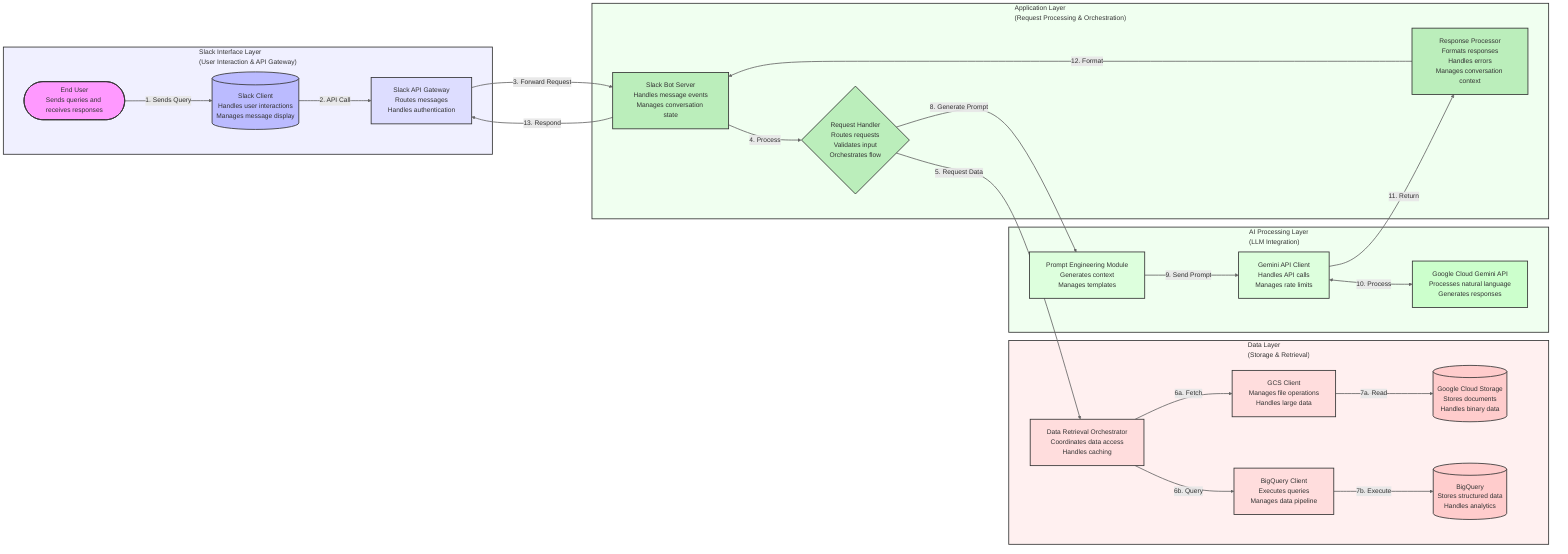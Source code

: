 %%{init: {'theme': 'default', 'themeVariables': { 'fontSize': '16px', 'fontFamily': 'Arial'}, 'securityLevel': 'loose', 'maxWidth': 2000, 'flowchart': {'htmlLabels': true, 'curve': 'basis', 'nodeSpacing': 100, 'rankSpacing': 100, 'padding': 20}}}%%

graph LR

    subgraph User_Interface["Slack Interface Layer\n(User Interaction & API Gateway)"]
        A([End User\nSends queries and receives responses])
        B[("Slack Client\nHandles user interactions\nManages message display")]
        C["Slack API Gateway\nRoutes messages\nHandles authentication"]
        
        A --> |"1. Sends Query"| B
        B --> |"2. API Call"| C
        
        style A fill:#f9f,stroke:#333,stroke-width:2px
        style B fill:#bbf,stroke:#333,stroke-width:2px
        style C fill:#ddf,stroke:#333,stroke-width:2px
    end

    C --> |"3. Forward Request"| D

    subgraph Application["Application Layer\n(Request Processing & Orchestration)"]
        D["Slack Bot Server\nHandles message events\nManages conversation state"]
        E{"Request Handler\nRoutes requests\nValidates input\nOrchestrates flow"}
        N["Response Processor\nFormats responses\nHandles errors\nManages conversation context"]
        
        D --> |"4. Process"| E
        N --> |"12. Format"| D
        
        style D fill:#beb,stroke:#333,stroke-width:2px
        style E fill:#beb,stroke:#333,stroke-width:2px
        style N fill:#beb,stroke:#333,stroke-width:2px
    end

    subgraph Data["Data Layer\n(Storage & Retrieval)"]
        F["Data Retrieval Orchestrator\nCoordinates data access\nHandles caching"]
        G["GCS Client\nManages file operations\nHandles large data"]
        H["BigQuery Client\nExecutes queries\nManages data pipeline"]
        I[("Google Cloud Storage\nStores documents\nHandles binary data")]
        J[("BigQuery\nStores structured data\nHandles analytics")]
        
        E --> |"5. Request Data"| F
        F --> |"6a. Fetch"| G
        F --> |"6b. Query"| H
        G --> |"7a. Read"| I
        H --> |"7b. Execute"| J
        
        style F fill:#fdd,stroke:#333,stroke-width:2px
        style G fill:#fdd,stroke:#333,stroke-width:2px
        style H fill:#fdd,stroke:#333,stroke-width:2px
        style I fill:#fcc,stroke:#333,stroke-width:2px
        style J fill:#fcc,stroke:#333,stroke-width:2px
    end

    subgraph AI["AI Processing Layer\n(LLM Integration)"]
        K["Prompt Engineering Module\nGenerates context\nManages templates"]
        L["Gemini API Client\nHandles API calls\nManages rate limits"]
        M["Google Cloud Gemini API\nProcesses natural language\nGenerates responses"]
        
        E --> |"8. Generate Prompt"| K
        K --> |"9. Send Prompt"| L
        L <--> |"10. Process"| M
        L --> |"11. Return"| N
        
        style K fill:#dfd,stroke:#333,stroke-width:2px
        style L fill:#dfd,stroke:#333,stroke-width:2px
        style M fill:#cfc,stroke:#333,stroke-width:2px
    end

    D --> |"13. Respond"| C

    style User_Interface fill:#f0f0ff,stroke:#333,stroke-width:2px
    style Application fill:#f0fff0,stroke:#333,stroke-width:2px
    style Data fill:#fff0f0,stroke:#333,stroke-width:2px
    style AI fill:#f0fff0,stroke:#333,stroke-width:2px
    
    linkStyle default stroke:#666,stroke-width:2px
    classDef default fill:#fff,stroke:#333,stroke-width:2px